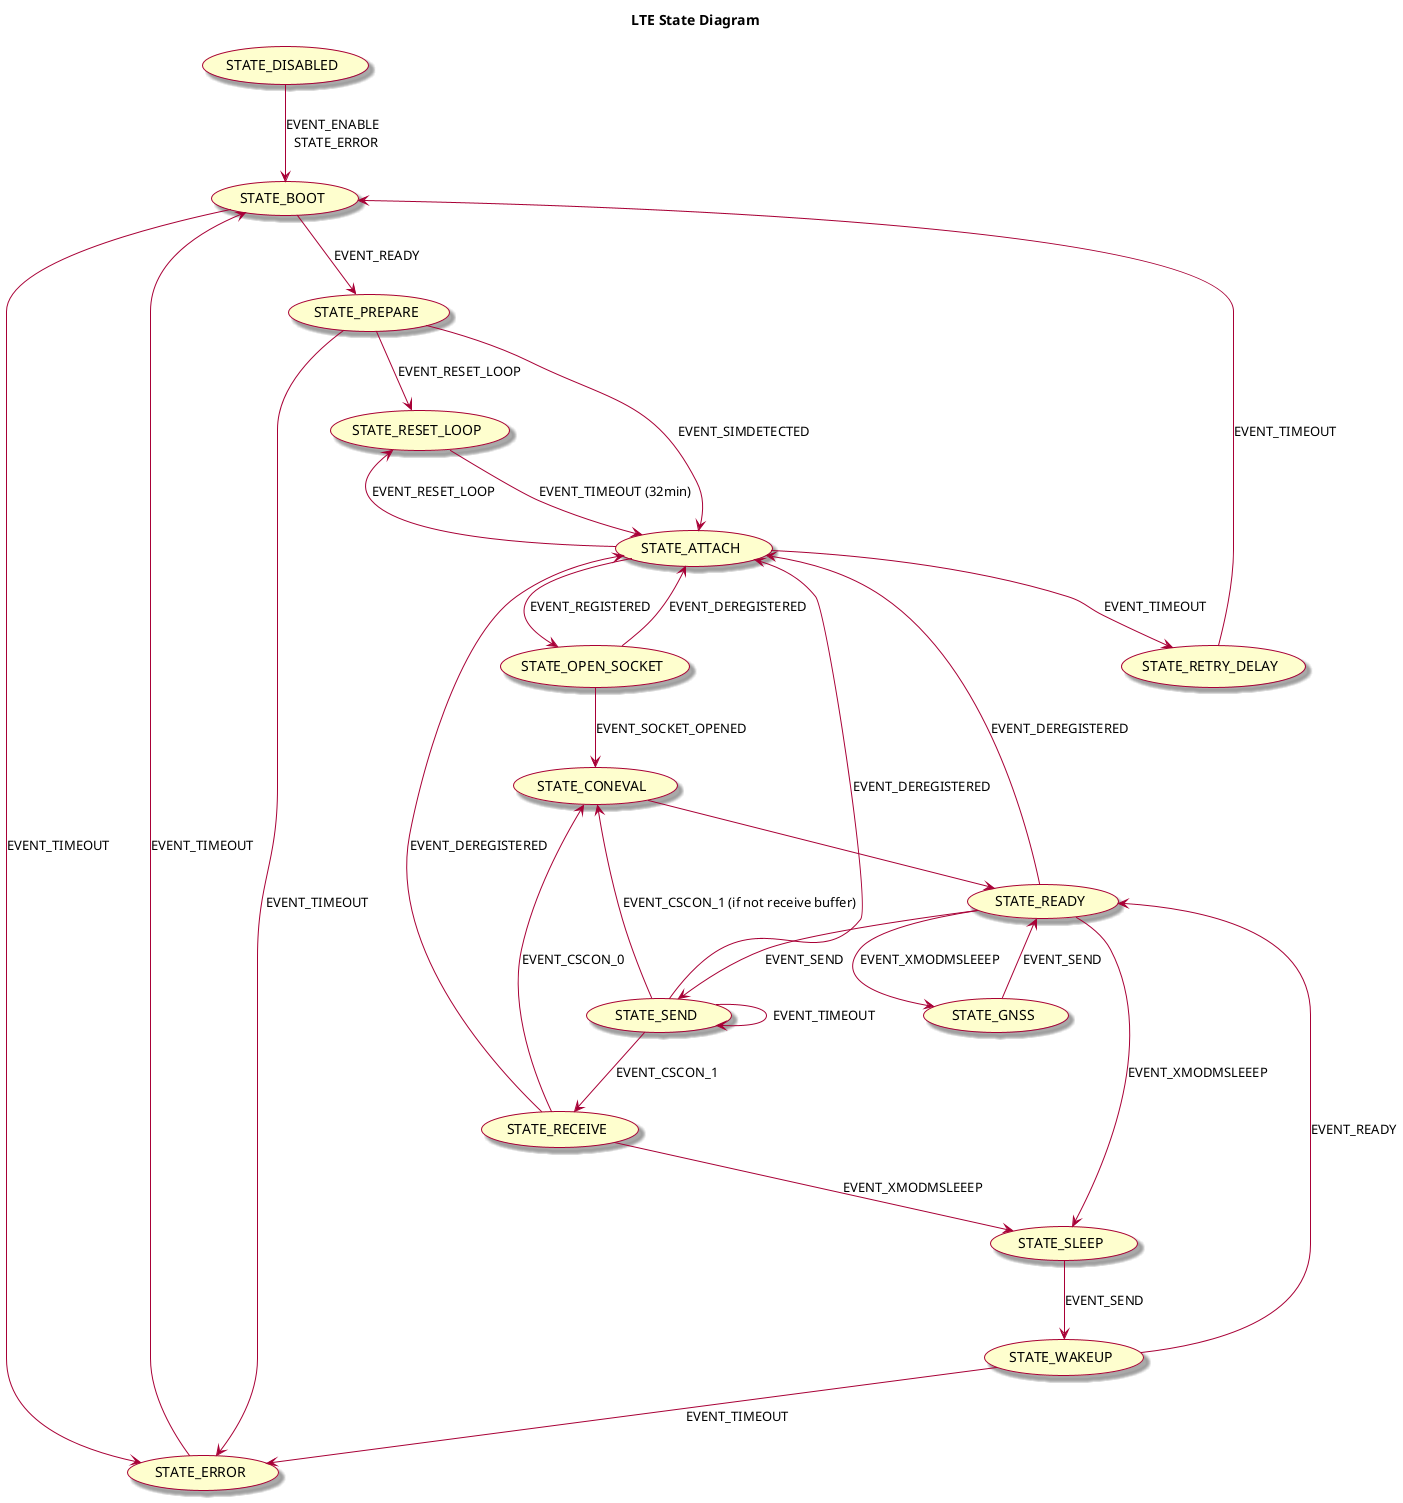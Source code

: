 @startuml

skin rose

title LTE State Diagram

(STATE_DISABLED)
(STATE_ERROR)
(STATE_BOOT)
(STATE_PREPARE)
(STATE_RESET_LOOP)
(STATE_RETRY_DELAY)
(STATE_ATTACH)
(STATE_OPEN_SOCKET)
(STATE_READY)
(STATE_SLEEP)
(STATE_WAKEUP)
(STATE_SEND)
(STATE_RECEIVE)
(STATE_CONEVAL)
(STATE_GNSS)

STATE_DISABLED --> STATE_BOOT: EVENT_ENABLE \n STATE_ERROR

STATE_ERROR --> STATE_BOOT: EVENT_TIMEOUT

STATE_BOOT --> STATE_PREPARE: EVENT_READY
STATE_BOOT --> STATE_ERROR: EVENT_TIMEOUT

STATE_PREPARE --> STATE_ATTACH: EVENT_SIMDETECTED
STATE_PREPARE --> STATE_ERROR: EVENT_TIMEOUT
STATE_PREPARE --> STATE_RESET_LOOP: EVENT_RESET_LOOP

STATE_RESET_LOOP --> STATE_ATTACH: EVENT_TIMEOUT (32min)
' STATE_RESET_LOOP --> STATE_ERROR: EVENT_ERROR

STATE_ATTACH --> STATE_OPEN_SOCKET: EVENT_REGISTERED
STATE_ATTACH --> STATE_RESET_LOOP: EVENT_RESET_LOOP
STATE_ATTACH --> STATE_RETRY_DELAY: EVENT_TIMEOUT
' STATE_ATTACH --> STATE_ERROR: EVENT_ERROR

STATE_RETRY_DELAY --> STATE_BOOT: EVENT_TIMEOUT

STATE_OPEN_SOCKET --> STATE_CONEVAL: EVENT_SOCKET_OPENED
STATE_OPEN_SOCKET --> STATE_ATTACH: EVENT_DEREGISTERED
' STATE_OPEN_SOCKET --> STATE_ERROR: EVENT_ERROR

STATE_CONEVAL --> STATE_READY

STATE_READY --> STATE_SEND : EVENT_SEND
STATE_READY --> STATE_SLEEP : EVENT_XMODMSLEEEP
STATE_READY --> STATE_ATTACH: EVENT_DEREGISTERED
STATE_READY --> STATE_GNSS: EVENT_XMODMSLEEEP

STATE_SLEEP --> STATE_WAKEUP : EVENT_SEND

STATE_WAKEUP --> STATE_READY : EVENT_READY
STATE_WAKEUP --> STATE_ERROR :  EVENT_TIMEOUT

STATE_SEND --> STATE_RECEIVE : EVENT_CSCON_1
STATE_SEND --> STATE_CONEVAL : EVENT_CSCON_1 (if not receive buffer)
STATE_SEND --> STATE_SEND: EVENT_TIMEOUT
STATE_SEND --> STATE_ATTACH: EVENT_DEREGISTERED

STATE_RECEIVE --> STATE_CONEVAL : EVENT_CSCON_0
STATE_RECEIVE --> STATE_ATTACH: EVENT_DEREGISTERED
STATE_RECEIVE --> STATE_SLEEP : EVENT_XMODMSLEEEP

STATE_GNSS --> STATE_READY : EVENT_SEND

@enduml
